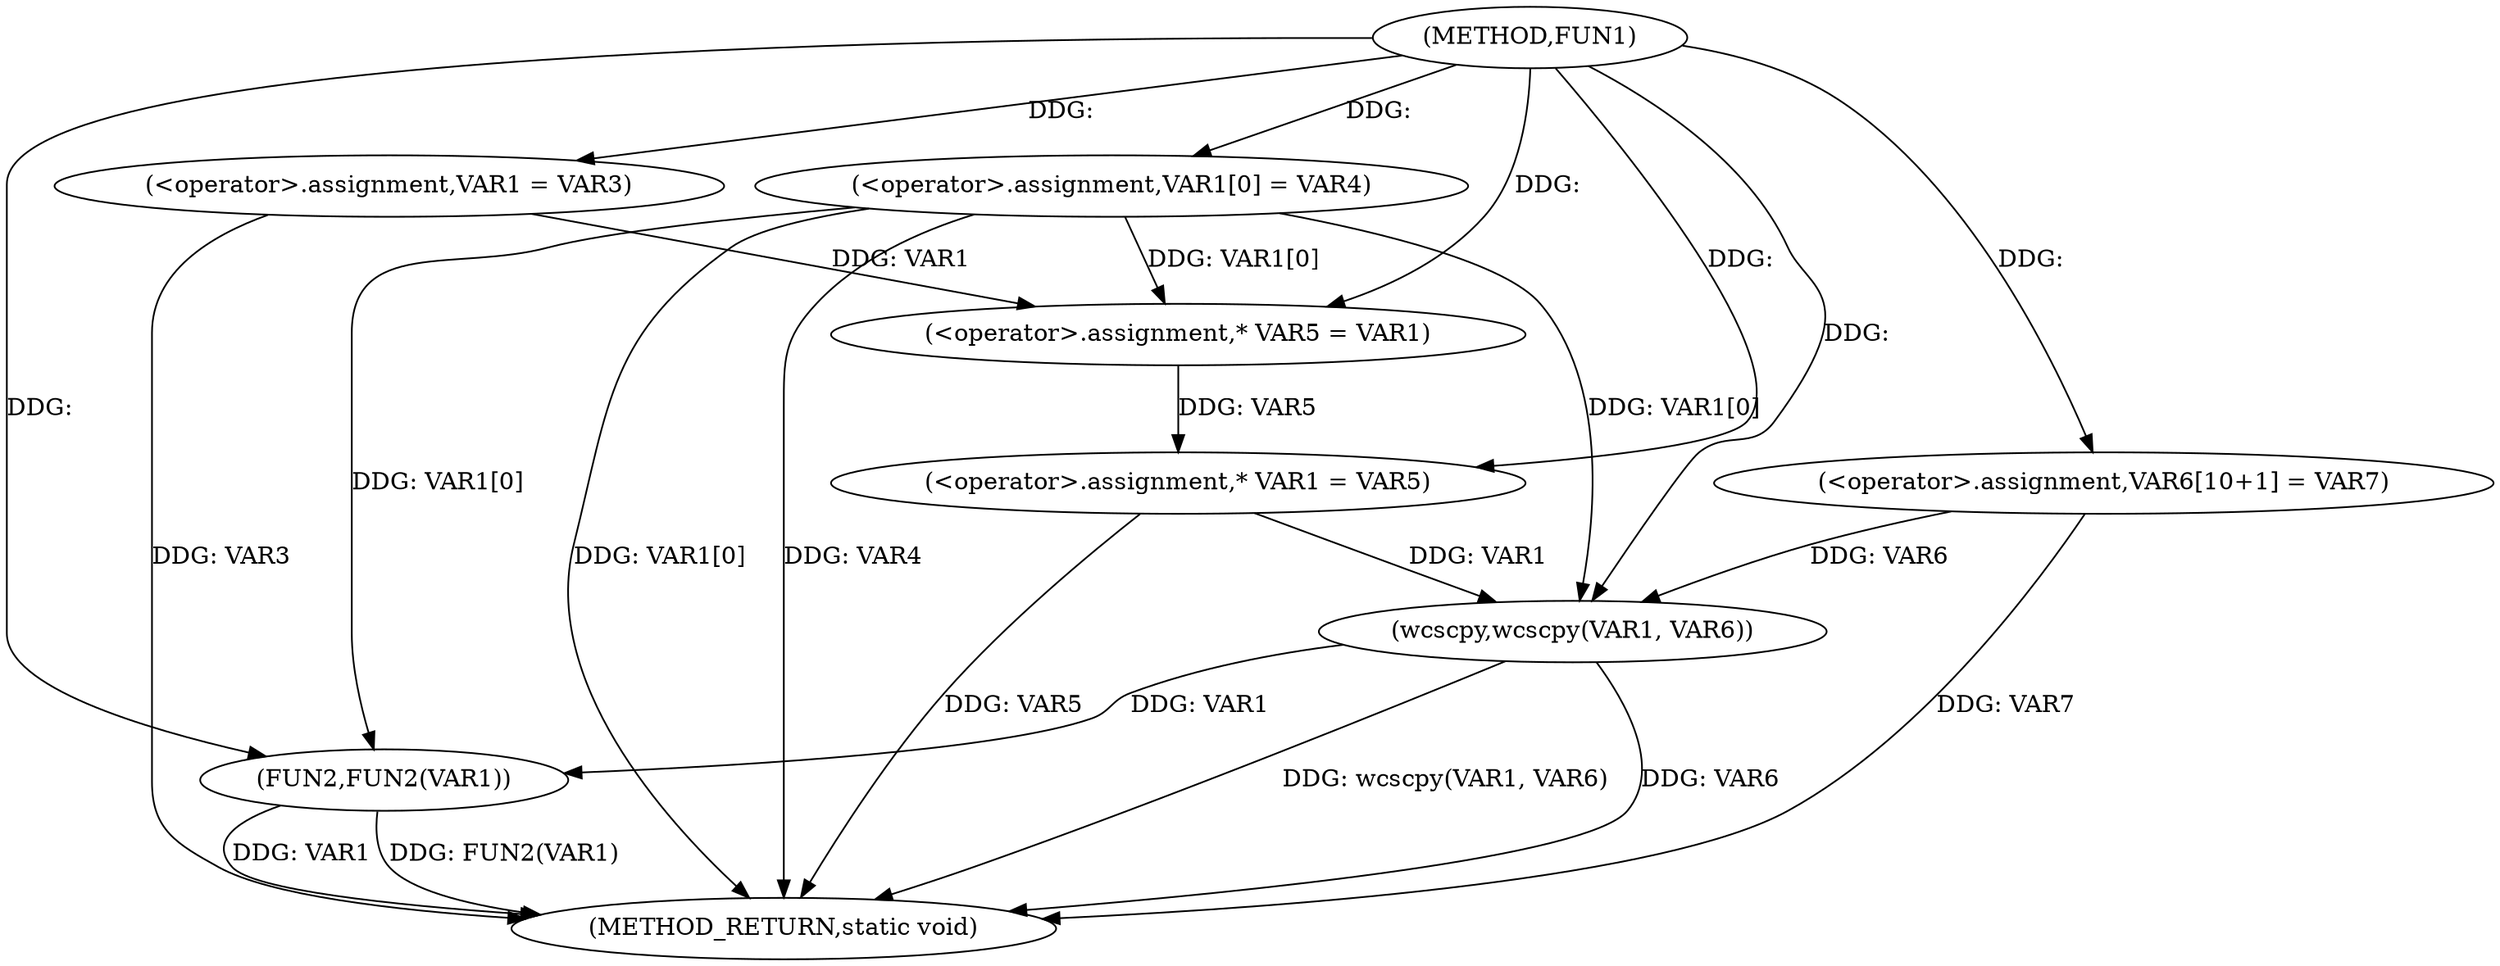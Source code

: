 digraph FUN1 {  
"1000100" [label = "(METHOD,FUN1)" ]
"1000132" [label = "(METHOD_RETURN,static void)" ]
"1000105" [label = "(<operator>.assignment,VAR1 = VAR3)" ]
"1000108" [label = "(<operator>.assignment,VAR1[0] = VAR4)" ]
"1000115" [label = "(<operator>.assignment,* VAR5 = VAR1)" ]
"1000119" [label = "(<operator>.assignment,* VAR1 = VAR5)" ]
"1000124" [label = "(<operator>.assignment,VAR6[10+1] = VAR7)" ]
"1000127" [label = "(wcscpy,wcscpy(VAR1, VAR6))" ]
"1000130" [label = "(FUN2,FUN2(VAR1))" ]
  "1000105" -> "1000132"  [ label = "DDG: VAR3"] 
  "1000127" -> "1000132"  [ label = "DDG: VAR6"] 
  "1000127" -> "1000132"  [ label = "DDG: wcscpy(VAR1, VAR6)"] 
  "1000108" -> "1000132"  [ label = "DDG: VAR4"] 
  "1000108" -> "1000132"  [ label = "DDG: VAR1[0]"] 
  "1000130" -> "1000132"  [ label = "DDG: FUN2(VAR1)"] 
  "1000124" -> "1000132"  [ label = "DDG: VAR7"] 
  "1000119" -> "1000132"  [ label = "DDG: VAR5"] 
  "1000130" -> "1000132"  [ label = "DDG: VAR1"] 
  "1000100" -> "1000105"  [ label = "DDG: "] 
  "1000100" -> "1000108"  [ label = "DDG: "] 
  "1000105" -> "1000115"  [ label = "DDG: VAR1"] 
  "1000108" -> "1000115"  [ label = "DDG: VAR1[0]"] 
  "1000100" -> "1000115"  [ label = "DDG: "] 
  "1000115" -> "1000119"  [ label = "DDG: VAR5"] 
  "1000100" -> "1000119"  [ label = "DDG: "] 
  "1000100" -> "1000124"  [ label = "DDG: "] 
  "1000119" -> "1000127"  [ label = "DDG: VAR1"] 
  "1000108" -> "1000127"  [ label = "DDG: VAR1[0]"] 
  "1000100" -> "1000127"  [ label = "DDG: "] 
  "1000124" -> "1000127"  [ label = "DDG: VAR6"] 
  "1000127" -> "1000130"  [ label = "DDG: VAR1"] 
  "1000108" -> "1000130"  [ label = "DDG: VAR1[0]"] 
  "1000100" -> "1000130"  [ label = "DDG: "] 
}
